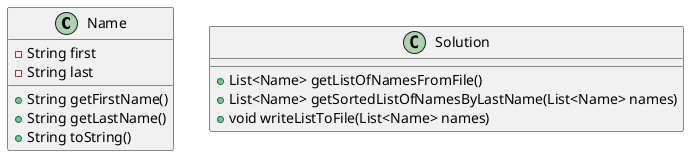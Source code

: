 @startuml

class Name {
    -String first
    -String last
    +String getFirstName()
    +String getLastName()
    +String toString()
}

class Solution {
    +List<Name> getListOfNamesFromFile()
    +List<Name> getSortedListOfNamesByLastName(List<Name> names)
    +void writeListToFile(List<Name> names)
}
@enduml